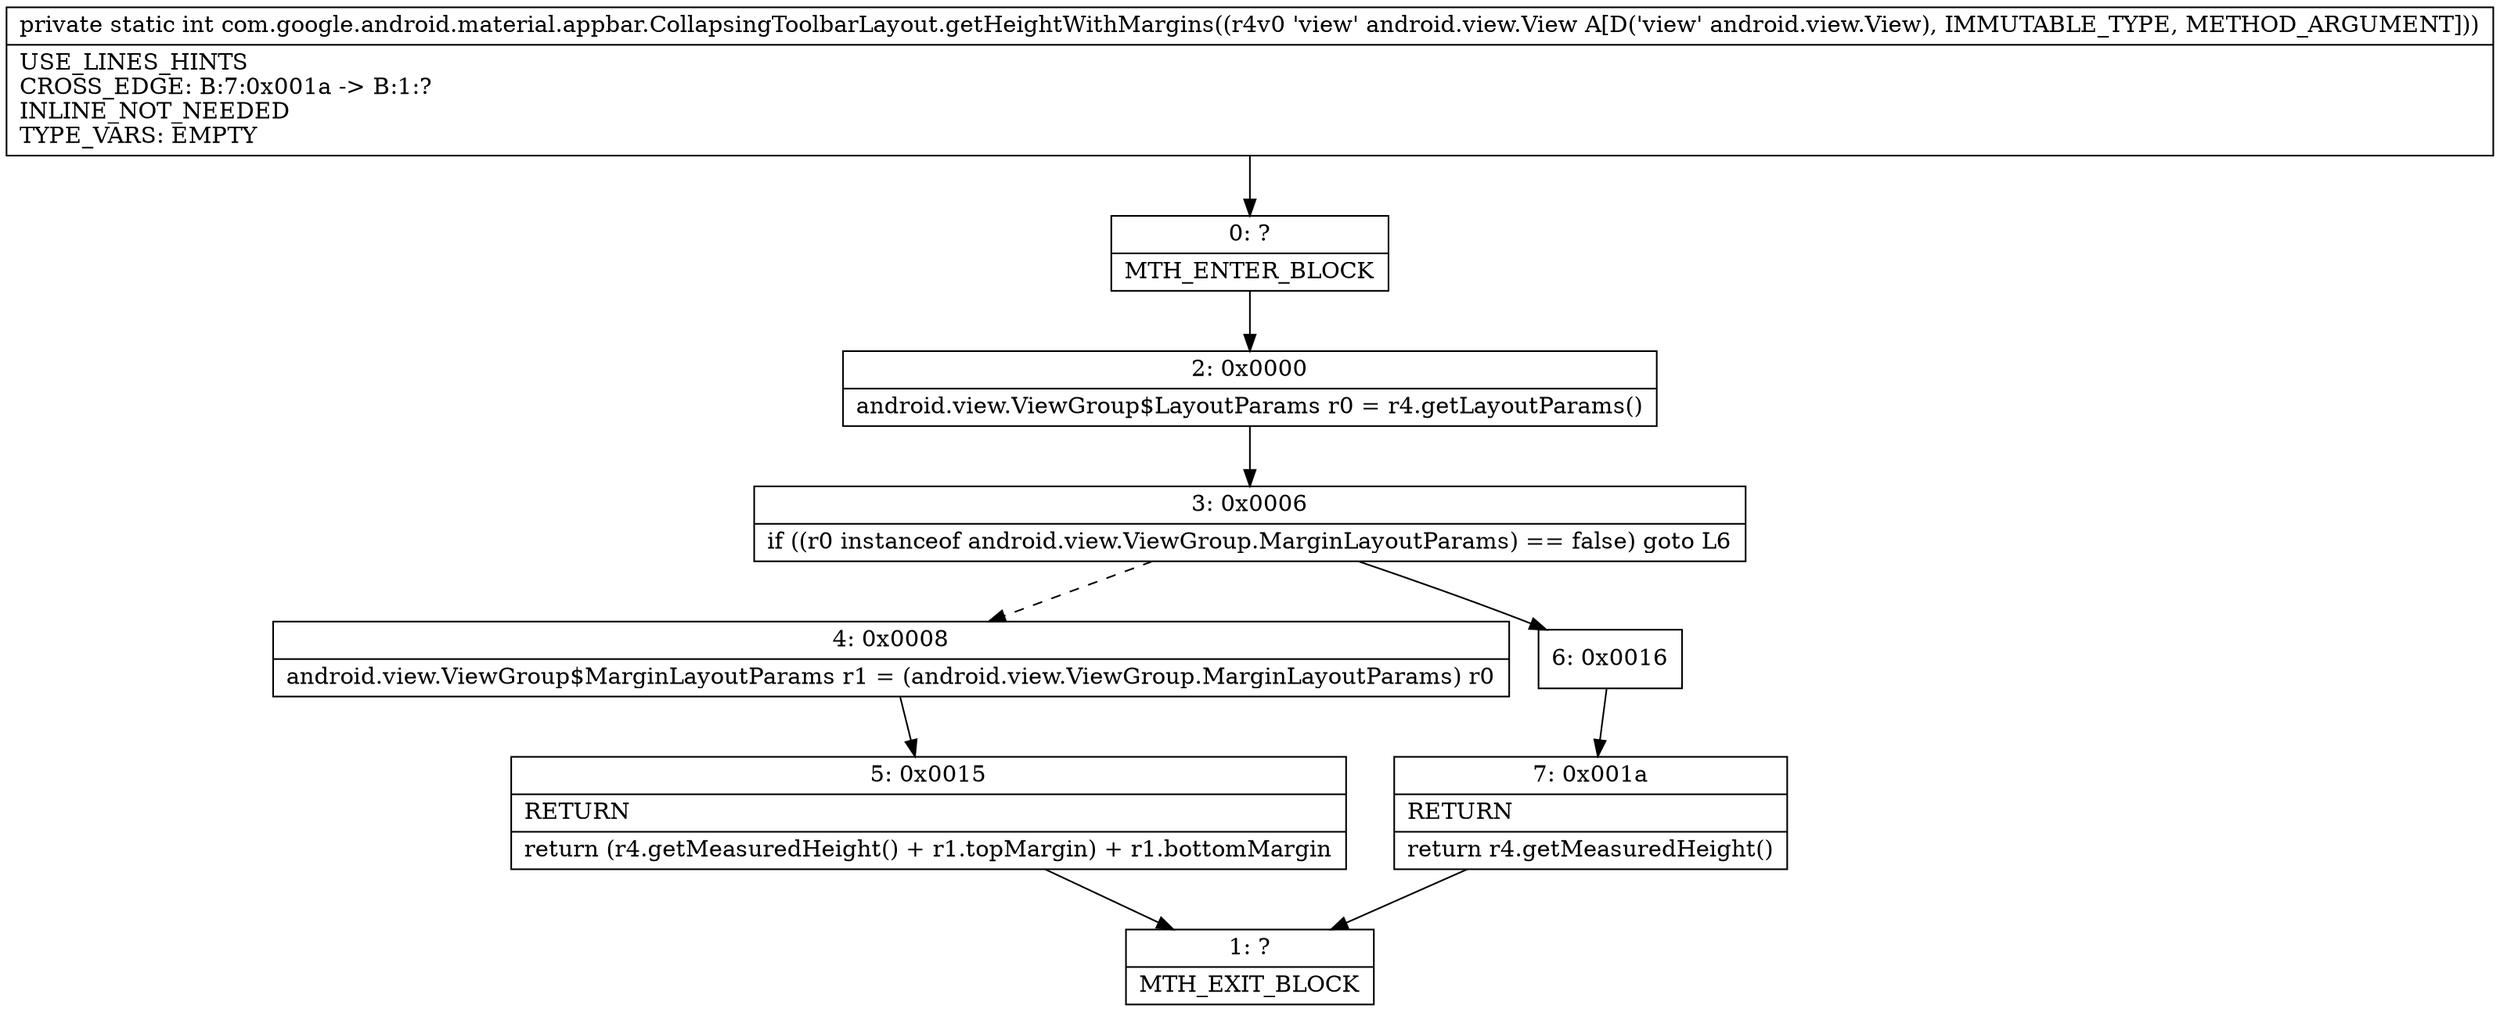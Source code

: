 digraph "CFG forcom.google.android.material.appbar.CollapsingToolbarLayout.getHeightWithMargins(Landroid\/view\/View;)I" {
Node_0 [shape=record,label="{0\:\ ?|MTH_ENTER_BLOCK\l}"];
Node_2 [shape=record,label="{2\:\ 0x0000|android.view.ViewGroup$LayoutParams r0 = r4.getLayoutParams()\l}"];
Node_3 [shape=record,label="{3\:\ 0x0006|if ((r0 instanceof android.view.ViewGroup.MarginLayoutParams) == false) goto L6\l}"];
Node_4 [shape=record,label="{4\:\ 0x0008|android.view.ViewGroup$MarginLayoutParams r1 = (android.view.ViewGroup.MarginLayoutParams) r0\l}"];
Node_5 [shape=record,label="{5\:\ 0x0015|RETURN\l|return (r4.getMeasuredHeight() + r1.topMargin) + r1.bottomMargin\l}"];
Node_1 [shape=record,label="{1\:\ ?|MTH_EXIT_BLOCK\l}"];
Node_6 [shape=record,label="{6\:\ 0x0016}"];
Node_7 [shape=record,label="{7\:\ 0x001a|RETURN\l|return r4.getMeasuredHeight()\l}"];
MethodNode[shape=record,label="{private static int com.google.android.material.appbar.CollapsingToolbarLayout.getHeightWithMargins((r4v0 'view' android.view.View A[D('view' android.view.View), IMMUTABLE_TYPE, METHOD_ARGUMENT]))  | USE_LINES_HINTS\lCROSS_EDGE: B:7:0x001a \-\> B:1:?\lINLINE_NOT_NEEDED\lTYPE_VARS: EMPTY\l}"];
MethodNode -> Node_0;Node_0 -> Node_2;
Node_2 -> Node_3;
Node_3 -> Node_4[style=dashed];
Node_3 -> Node_6;
Node_4 -> Node_5;
Node_5 -> Node_1;
Node_6 -> Node_7;
Node_7 -> Node_1;
}

